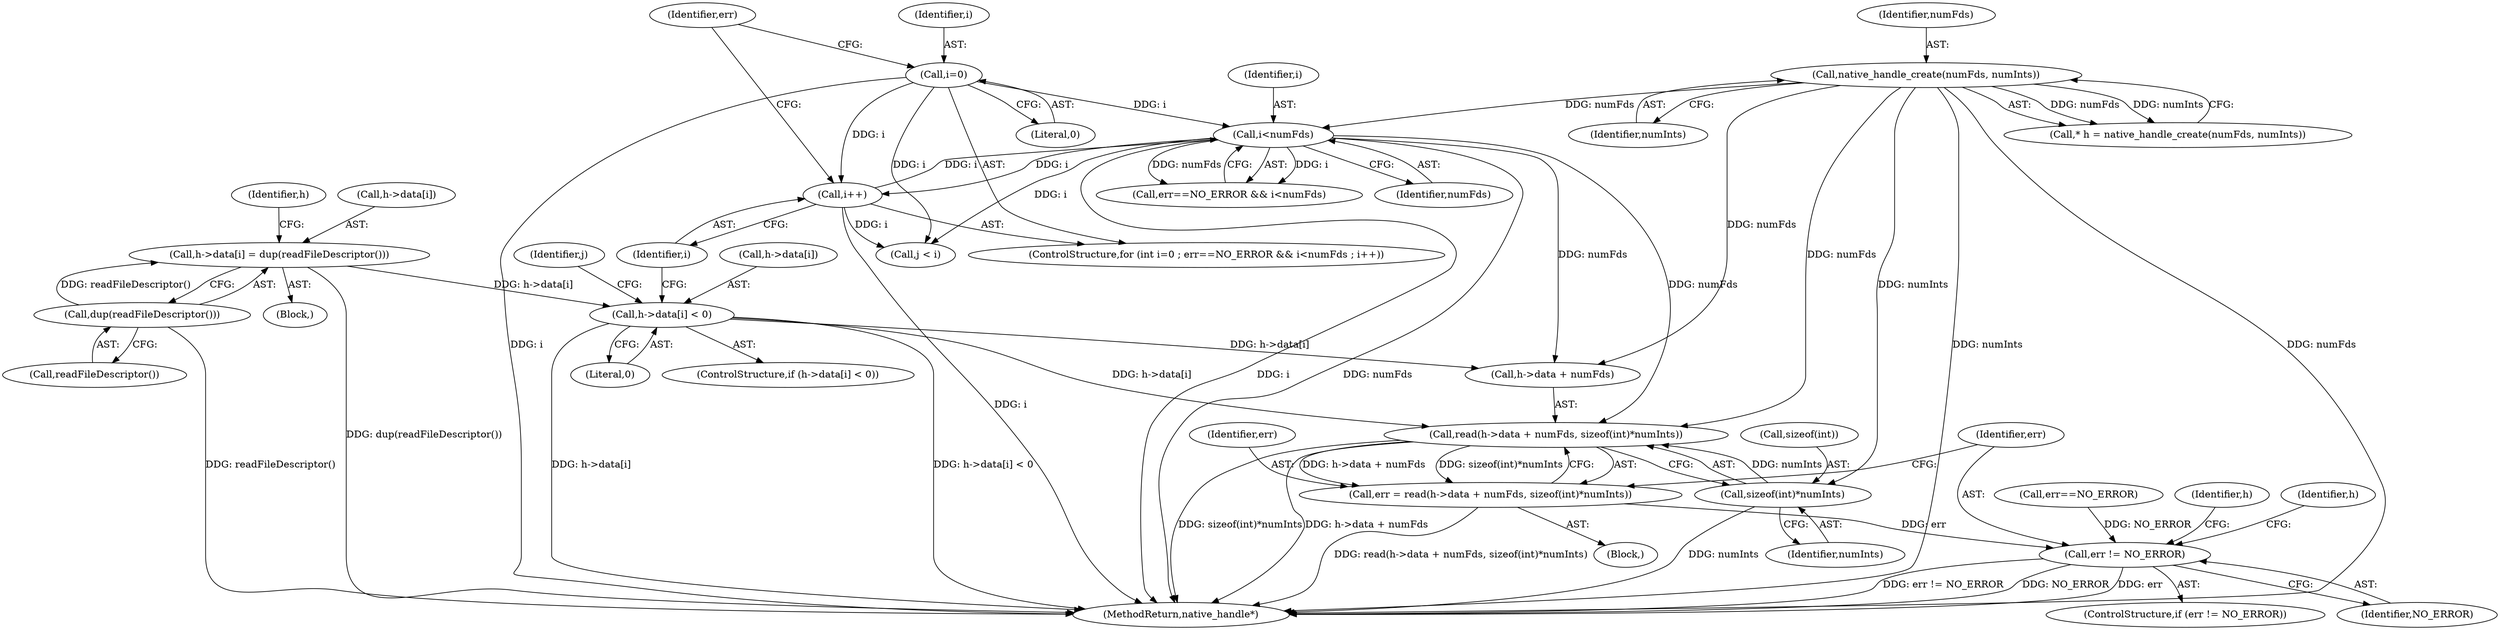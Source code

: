 digraph "0_Android_54cb02ad733fb71b1bdf78590428817fb780aff8@API" {
"1000194" [label="(Call,read(h->data + numFds, sizeof(int)*numInts))"];
"1000163" [label="(Call,h->data[i] < 0)"];
"1000154" [label="(Call,h->data[i] = dup(readFileDescriptor()))"];
"1000160" [label="(Call,dup(readFileDescriptor()))"];
"1000148" [label="(Call,i<numFds)"];
"1000141" [label="(Call,i=0)"];
"1000151" [label="(Call,i++)"];
"1000130" [label="(Call,native_handle_create(numFds, numInts))"];
"1000200" [label="(Call,sizeof(int)*numInts)"];
"1000192" [label="(Call,err = read(h->data + numFds, sizeof(int)*numInts))"];
"1000205" [label="(Call,err != NO_ERROR)"];
"1000130" [label="(Call,native_handle_create(numFds, numInts))"];
"1000206" [label="(Identifier,err)"];
"1000142" [label="(Identifier,i)"];
"1000204" [label="(ControlStructure,if (err != NO_ERROR))"];
"1000101" [label="(Block,)"];
"1000145" [label="(Call,err==NO_ERROR)"];
"1000163" [label="(Call,h->data[i] < 0)"];
"1000151" [label="(Call,i++)"];
"1000144" [label="(Call,err==NO_ERROR && i<numFds)"];
"1000194" [label="(Call,read(h->data + numFds, sizeof(int)*numInts))"];
"1000166" [label="(Identifier,h)"];
"1000205" [label="(Call,err != NO_ERROR)"];
"1000174" [label="(Identifier,j)"];
"1000207" [label="(Identifier,NO_ERROR)"];
"1000141" [label="(Call,i=0)"];
"1000193" [label="(Identifier,err)"];
"1000176" [label="(Call,j < i)"];
"1000152" [label="(Identifier,i)"];
"1000150" [label="(Identifier,numFds)"];
"1000131" [label="(Identifier,numFds)"];
"1000200" [label="(Call,sizeof(int)*numInts)"];
"1000128" [label="(Call,* h = native_handle_create(numFds, numInts))"];
"1000149" [label="(Identifier,i)"];
"1000161" [label="(Call,readFileDescriptor())"];
"1000192" [label="(Call,err = read(h->data + numFds, sizeof(int)*numInts))"];
"1000195" [label="(Call,h->data + numFds)"];
"1000210" [label="(Identifier,h)"];
"1000217" [label="(Identifier,h)"];
"1000218" [label="(MethodReturn,native_handle*)"];
"1000201" [label="(Call,sizeof(int))"];
"1000203" [label="(Identifier,numInts)"];
"1000148" [label="(Call,i<numFds)"];
"1000155" [label="(Call,h->data[i])"];
"1000169" [label="(Literal,0)"];
"1000164" [label="(Call,h->data[i])"];
"1000162" [label="(ControlStructure,if (h->data[i] < 0))"];
"1000154" [label="(Call,h->data[i] = dup(readFileDescriptor()))"];
"1000160" [label="(Call,dup(readFileDescriptor()))"];
"1000139" [label="(ControlStructure,for (int i=0 ; err==NO_ERROR && i<numFds ; i++))"];
"1000143" [label="(Literal,0)"];
"1000146" [label="(Identifier,err)"];
"1000132" [label="(Identifier,numInts)"];
"1000153" [label="(Block,)"];
"1000194" -> "1000192"  [label="AST: "];
"1000194" -> "1000200"  [label="CFG: "];
"1000195" -> "1000194"  [label="AST: "];
"1000200" -> "1000194"  [label="AST: "];
"1000192" -> "1000194"  [label="CFG: "];
"1000194" -> "1000218"  [label="DDG: sizeof(int)*numInts"];
"1000194" -> "1000218"  [label="DDG: h->data + numFds"];
"1000194" -> "1000192"  [label="DDG: h->data + numFds"];
"1000194" -> "1000192"  [label="DDG: sizeof(int)*numInts"];
"1000163" -> "1000194"  [label="DDG: h->data[i]"];
"1000148" -> "1000194"  [label="DDG: numFds"];
"1000130" -> "1000194"  [label="DDG: numFds"];
"1000200" -> "1000194"  [label="DDG: numInts"];
"1000163" -> "1000162"  [label="AST: "];
"1000163" -> "1000169"  [label="CFG: "];
"1000164" -> "1000163"  [label="AST: "];
"1000169" -> "1000163"  [label="AST: "];
"1000174" -> "1000163"  [label="CFG: "];
"1000152" -> "1000163"  [label="CFG: "];
"1000163" -> "1000218"  [label="DDG: h->data[i]"];
"1000163" -> "1000218"  [label="DDG: h->data[i] < 0"];
"1000154" -> "1000163"  [label="DDG: h->data[i]"];
"1000163" -> "1000195"  [label="DDG: h->data[i]"];
"1000154" -> "1000153"  [label="AST: "];
"1000154" -> "1000160"  [label="CFG: "];
"1000155" -> "1000154"  [label="AST: "];
"1000160" -> "1000154"  [label="AST: "];
"1000166" -> "1000154"  [label="CFG: "];
"1000154" -> "1000218"  [label="DDG: dup(readFileDescriptor())"];
"1000160" -> "1000154"  [label="DDG: readFileDescriptor()"];
"1000160" -> "1000161"  [label="CFG: "];
"1000161" -> "1000160"  [label="AST: "];
"1000160" -> "1000218"  [label="DDG: readFileDescriptor()"];
"1000148" -> "1000144"  [label="AST: "];
"1000148" -> "1000150"  [label="CFG: "];
"1000149" -> "1000148"  [label="AST: "];
"1000150" -> "1000148"  [label="AST: "];
"1000144" -> "1000148"  [label="CFG: "];
"1000148" -> "1000218"  [label="DDG: i"];
"1000148" -> "1000218"  [label="DDG: numFds"];
"1000148" -> "1000144"  [label="DDG: i"];
"1000148" -> "1000144"  [label="DDG: numFds"];
"1000141" -> "1000148"  [label="DDG: i"];
"1000151" -> "1000148"  [label="DDG: i"];
"1000130" -> "1000148"  [label="DDG: numFds"];
"1000148" -> "1000151"  [label="DDG: i"];
"1000148" -> "1000176"  [label="DDG: i"];
"1000148" -> "1000195"  [label="DDG: numFds"];
"1000141" -> "1000139"  [label="AST: "];
"1000141" -> "1000143"  [label="CFG: "];
"1000142" -> "1000141"  [label="AST: "];
"1000143" -> "1000141"  [label="AST: "];
"1000146" -> "1000141"  [label="CFG: "];
"1000141" -> "1000218"  [label="DDG: i"];
"1000141" -> "1000151"  [label="DDG: i"];
"1000141" -> "1000176"  [label="DDG: i"];
"1000151" -> "1000139"  [label="AST: "];
"1000151" -> "1000152"  [label="CFG: "];
"1000152" -> "1000151"  [label="AST: "];
"1000146" -> "1000151"  [label="CFG: "];
"1000151" -> "1000218"  [label="DDG: i"];
"1000151" -> "1000176"  [label="DDG: i"];
"1000130" -> "1000128"  [label="AST: "];
"1000130" -> "1000132"  [label="CFG: "];
"1000131" -> "1000130"  [label="AST: "];
"1000132" -> "1000130"  [label="AST: "];
"1000128" -> "1000130"  [label="CFG: "];
"1000130" -> "1000218"  [label="DDG: numInts"];
"1000130" -> "1000218"  [label="DDG: numFds"];
"1000130" -> "1000128"  [label="DDG: numFds"];
"1000130" -> "1000128"  [label="DDG: numInts"];
"1000130" -> "1000195"  [label="DDG: numFds"];
"1000130" -> "1000200"  [label="DDG: numInts"];
"1000200" -> "1000203"  [label="CFG: "];
"1000201" -> "1000200"  [label="AST: "];
"1000203" -> "1000200"  [label="AST: "];
"1000200" -> "1000218"  [label="DDG: numInts"];
"1000192" -> "1000101"  [label="AST: "];
"1000193" -> "1000192"  [label="AST: "];
"1000206" -> "1000192"  [label="CFG: "];
"1000192" -> "1000218"  [label="DDG: read(h->data + numFds, sizeof(int)*numInts)"];
"1000192" -> "1000205"  [label="DDG: err"];
"1000205" -> "1000204"  [label="AST: "];
"1000205" -> "1000207"  [label="CFG: "];
"1000206" -> "1000205"  [label="AST: "];
"1000207" -> "1000205"  [label="AST: "];
"1000210" -> "1000205"  [label="CFG: "];
"1000217" -> "1000205"  [label="CFG: "];
"1000205" -> "1000218"  [label="DDG: NO_ERROR"];
"1000205" -> "1000218"  [label="DDG: err"];
"1000205" -> "1000218"  [label="DDG: err != NO_ERROR"];
"1000145" -> "1000205"  [label="DDG: NO_ERROR"];
}
